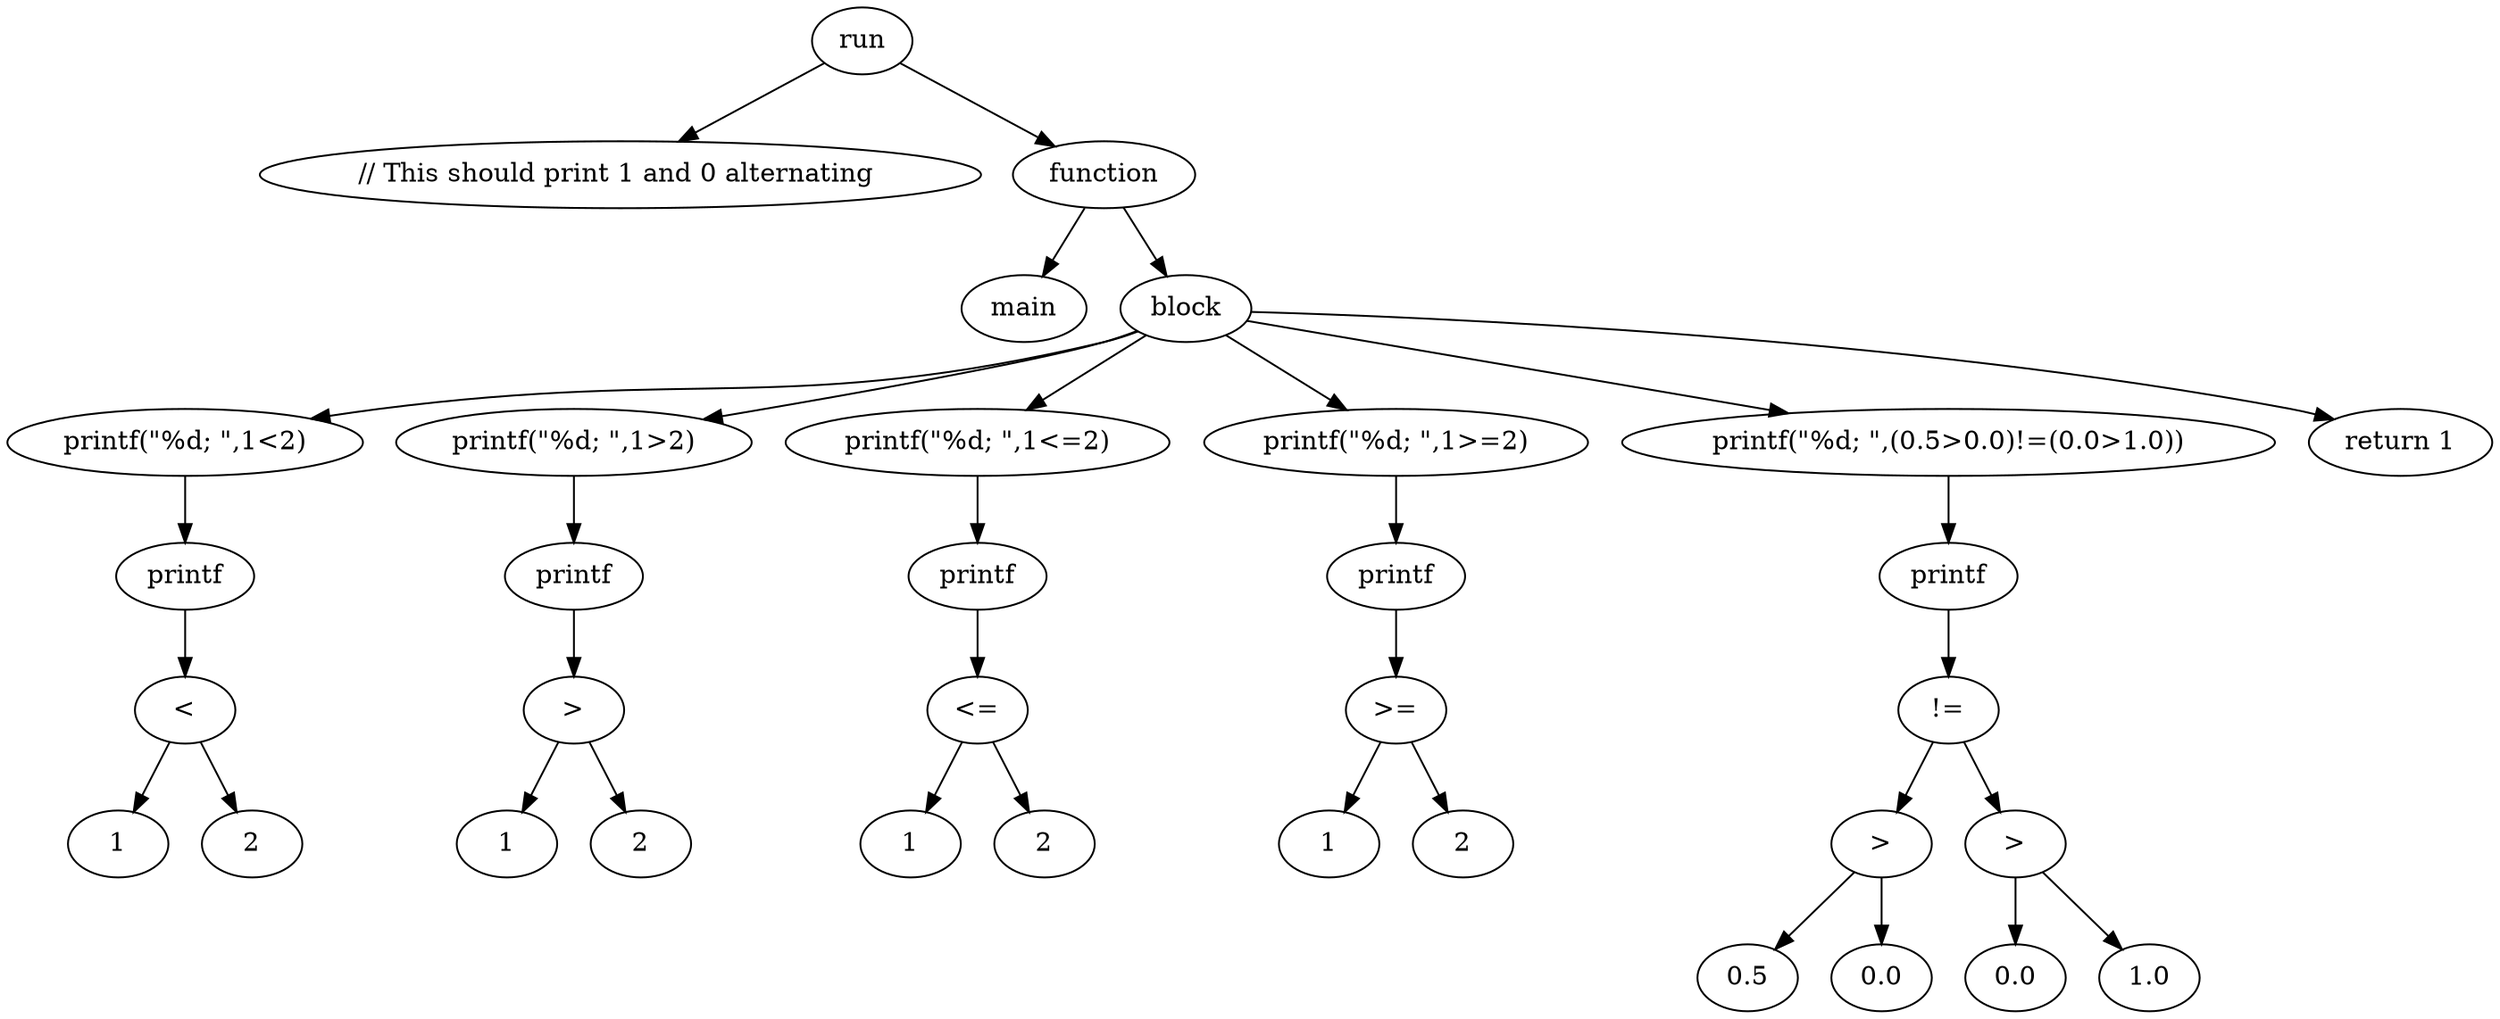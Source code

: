 digraph {
	8743555453391 [label=run]
	8743554854849 [label="// This should print 1 and 0 alternating 
"]
	8743555453391 -> 8743554854849
	8743554854564 [label=function]
	8743555453391 -> 8743554854564
	8743554854318 [label=main]
	8743554854564 -> 8743554854318
	8743554853913 [label=block]
	8743554854564 -> 8743554853913
	8743554853895 [label="printf(\"%d; \",1<2)"]
	8743554853913 -> 8743554853895
	8743554854639 [label=printf]
	8743554853895 -> 8743554854639
	8743554854000 [label="<"]
	8743554854639 -> 8743554854000
	8743554854201 [label=1]
	8743554854000 -> 8743554854201
	8743554854339 [label=2]
	8743554854000 -> 8743554854339
	8743554854300 [label="printf(\"%d; \",1>2)"]
	8743554853913 -> 8743554854300
	8743554854276 [label=printf]
	8743554854300 -> 8743554854276
	8743554854159 [label=">"]
	8743554854276 -> 8743554854159
	8743554854126 [label=1]
	8743554854159 -> 8743554854126
	8743554854189 [label=2]
	8743554854159 -> 8743554854189
	8743554854342 [label="printf(\"%d; \",1<=2)"]
	8743554853913 -> 8743554854342
	8743554854891 [label=printf]
	8743554854342 -> 8743554854891
	8743554854429 [label="<="]
	8743554854891 -> 8743554854429
	8743554854636 [label=1]
	8743554854429 -> 8743554854636
	8743554854033 [label=2]
	8743554854429 -> 8743554854033
	8743554854198 [label="printf(\"%d; \",1>=2)"]
	8743554853913 -> 8743554854198
	8743554854654 [label=printf]
	8743554854198 -> 8743554854654
	8743554853928 [label=">="]
	8743554854654 -> 8743554853928
	8743554853991 [label=1]
	8743554853928 -> 8743554853991
	8743554854498 [label=2]
	8743554853928 -> 8743554854498
	8743554854054 [label="printf(\"%d; \",(0.5>0.0)!=(0.0>1.0))"]
	8743554853913 -> 8743554854054
	8743554854267 [label=printf]
	8743554854054 -> 8743554854267
	8743554854504 [label="!="]
	8743554854267 -> 8743554854504
	8743554854543 [label=">"]
	8743554854504 -> 8743554854543
	8743554854552 [label=0.5]
	8743554854543 -> 8743554854552
	8743554854561 [label=0.0]
	8743554854543 -> 8743554854561
	8743554854324 [label=">"]
	8743554854504 -> 8743554854324
	8743554854648 [label=0.0]
	8743554854324 -> 8743554854648
	8743554854483 [label=1.0]
	8743554854324 -> 8743554854483
	8743554854390 [label="return 1"]
	8743554853913 -> 8743554854390
}
